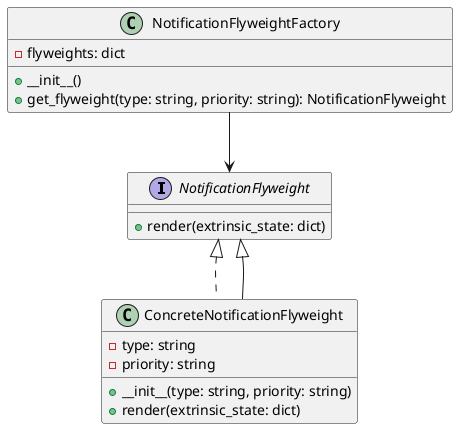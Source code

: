 @startuml
interface NotificationFlyweight {
    +render(extrinsic_state: dict)
}

class ConcreteNotificationFlyweight implements NotificationFlyweight {
    -type: string
    -priority: string
    +__init__(type: string, priority: string)
    +render(extrinsic_state: dict)
}

class NotificationFlyweightFactory {
    -flyweights: dict
    +__init__()
    +get_flyweight(type: string, priority: string): NotificationFlyweight
}

NotificationFlyweight <|-- ConcreteNotificationFlyweight
NotificationFlyweightFactory --> NotificationFlyweight
@enduml